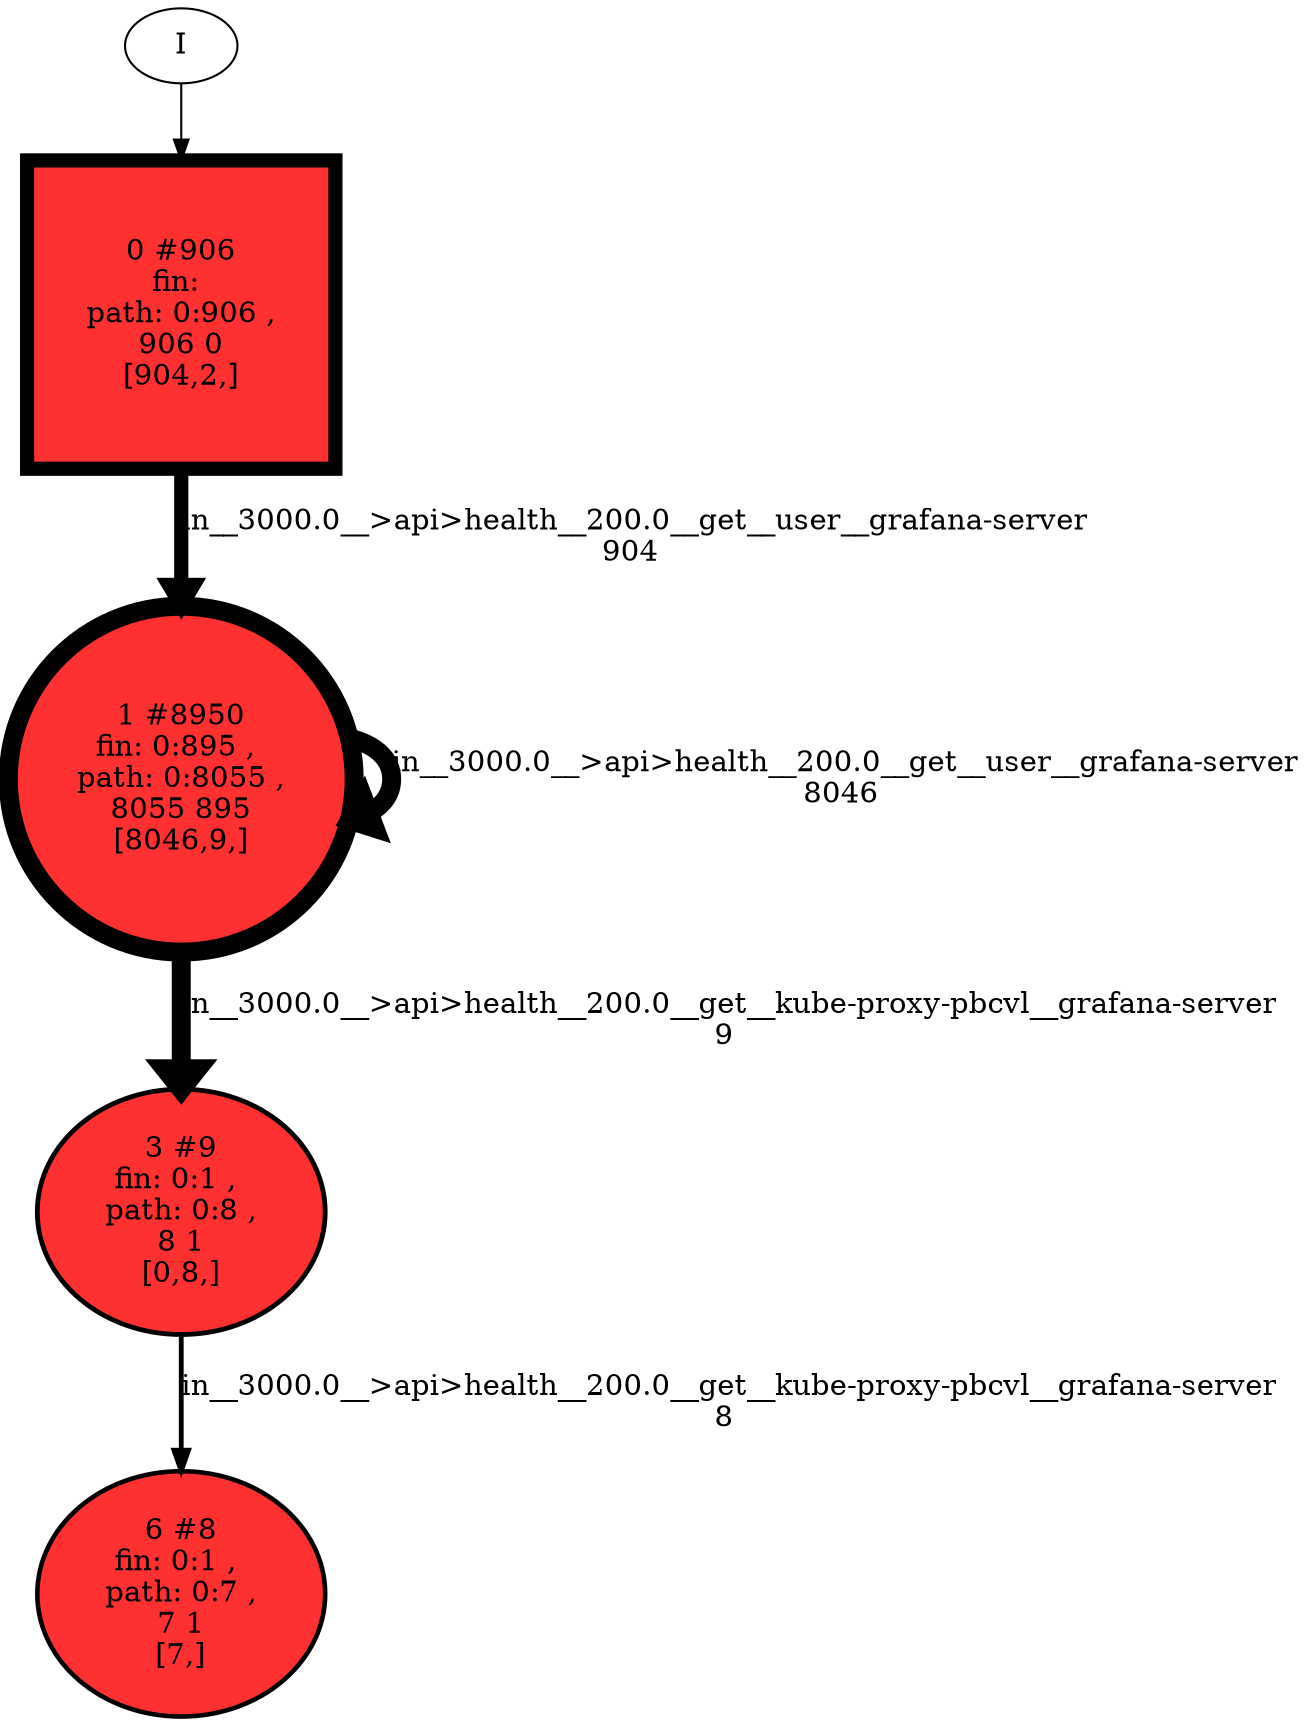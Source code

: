 // produced with flexfringe // 
digraph DFA {
	0 [label="root" shape=box];
		I -> 0;
	0 [ label="0 #906
fin: 
 path: 0:906 , 
906 0
[904,2,]" , style=filled, fillcolor="firebrick1", width=2.05542, height=2.05542, penwidth=6.81014];
		0 -> 1 [label="in__3000.0__>api>health__200.0__get__user__grafana-server
904 " , penwidth=6.81014 ];
	1 [ label="1 #8950
fin: 0:895 , 
 path: 0:8055 , 
8055 895
[8046,9,]" , style=filled, fillcolor="firebrick1", width=2.31249, height=2.31249, penwidth=9.09952];
		1 -> 1 [label="in__3000.0__>api>health__200.0__get__user__grafana-server
8046 " , penwidth=9.09952 ];
		1 -> 3 [label="in__3000.0__>api>health__200.0__get__kube-proxy-pbcvl__grafana-server
9 " , penwidth=9.09952 ];
	3 [ label="3 #9
fin: 0:1 , 
 path: 0:8 , 
8 1
[0,8,]" , style=filled, fillcolor="firebrick1", width=1.19471, height=1.19471, penwidth=2.30259];
		3 -> 6 [label="in__3000.0__>api>health__200.0__get__kube-proxy-pbcvl__grafana-server
8 " , penwidth=2.30259 ];
	6 [ label="6 #8
fin: 0:1 , 
 path: 0:7 , 
7 1
[7,]" , style=filled, fillcolor="firebrick1", width=1.16228, height=1.16228, penwidth=2.19722];
}
